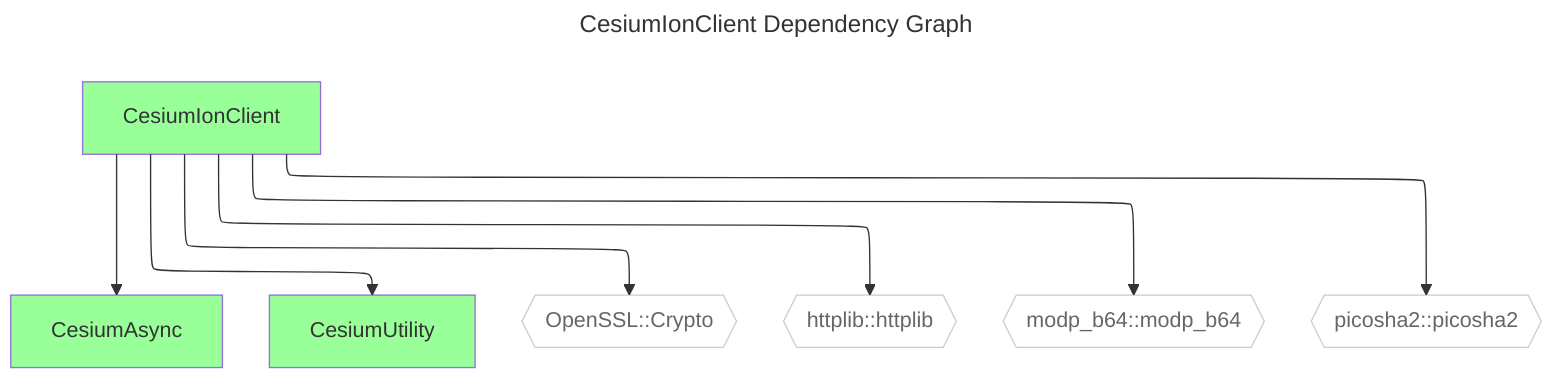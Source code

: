 ---
comment: This file was generated by dep-graph-gen. DO NOT EDIT THIS FILE!
config:
  layout: elk
title: CesiumIonClient Dependency Graph
---
graph TD
  classDef dependencyNode fill:#fff,stroke:#ccc,color:#666
  classDef libraryNode fill:#9f9
  CesiumIonClient[CesiumIonClient] --> CesiumAsync[CesiumAsync]
  CesiumIonClient[CesiumIonClient] --> CesiumUtility[CesiumUtility]
  CesiumIonClient[CesiumIonClient] --> OpenSSL_Crypto{{OpenSSL::Crypto}}
  CesiumIonClient[CesiumIonClient] --> httplib_httplib{{httplib::httplib}}
  CesiumIonClient[CesiumIonClient] --> modp_b64_modp_b64{{modp_b64::modp_b64}}
  CesiumIonClient[CesiumIonClient] --> picosha2_picosha2{{picosha2::picosha2}}
  class OpenSSL_Crypto,httplib_httplib,modp_b64_modp_b64,picosha2_picosha2 dependencyNode
  class CesiumAsync,CesiumUtility,CesiumIonClient libraryNode